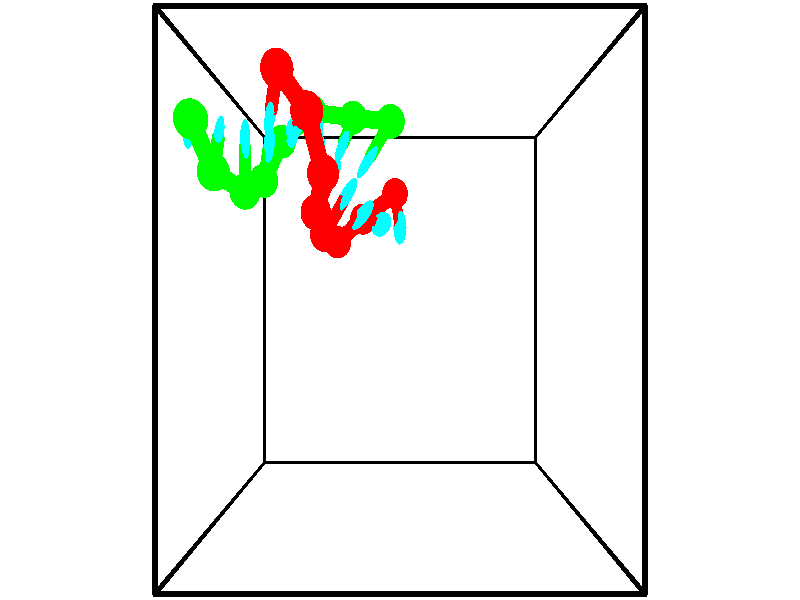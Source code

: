 // switches for output
#declare DRAW_BASES = 1; // possible values are 0, 1; only relevant for DNA ribbons
#declare DRAW_BASES_TYPE = 3; // possible values are 1, 2, 3; only relevant for DNA ribbons
#declare DRAW_FOG = 0; // set to 1 to enable fog

#include "colors.inc"

#include "transforms.inc"
background { rgb <1, 1, 1>}

#default {
   normal{
       ripples 0.25
       frequency 0.20
       turbulence 0.2
       lambda 5
   }
	finish {
		phong 0.1
		phong_size 40.
	}
}

// original window dimensions: 1024x640


// camera settings

camera {
	sky <-0, 1, 0>
	up <-0, 1, 0>
	right 1.6 * <1, 0, 0>
	location <2.5, 2.5, 11.1562>
	look_at <2.5, 2.5, 2.5>
	direction <0, 0, -8.6562>
	angle 67.0682
}


# declare cpy_camera_pos = <2.5, 2.5, 11.1562>;
# if (DRAW_FOG = 1)
fog {
	fog_type 2
	up vnormalize(cpy_camera_pos)
	color rgbt<1,1,1,0.3>
	distance 1e-5
	fog_alt 3e-3
	fog_offset 4
}
# end


// LIGHTS

# declare lum = 6;
global_settings {
	ambient_light rgb lum * <0.05, 0.05, 0.05>
	max_trace_level 15
}# declare cpy_direct_light_amount = 0.25;
light_source
{	1000 * <-1, -1, 1>,
	rgb lum * cpy_direct_light_amount
	parallel
}

light_source
{	1000 * <1, 1, -1>,
	rgb lum * cpy_direct_light_amount
	parallel
}

// strand 0

// nucleotide -1

// particle -1
sphere {
	<2.403664, 4.225173, -0.592798> 0.250000
	pigment { color rgbt <1,0,0,0> }
	no_shadow
}
cylinder {
	<2.457502, 3.889446, -0.382111>,  <2.489805, 3.688010, -0.255698>, 0.100000
	pigment { color rgbt <1,0,0,0> }
	no_shadow
}
cylinder {
	<2.457502, 3.889446, -0.382111>,  <2.403664, 4.225173, -0.592798>, 0.100000
	pigment { color rgbt <1,0,0,0> }
	no_shadow
}

// particle -1
sphere {
	<2.457502, 3.889446, -0.382111> 0.100000
	pigment { color rgbt <1,0,0,0> }
	no_shadow
}
sphere {
	0, 1
	scale<0.080000,0.200000,0.300000>
	matrix <-0.874471, 0.149386, 0.461503,
		-0.466032, -0.522715, -0.713852,
		0.134595, -0.839317, 0.526717,
		2.497881, 3.637651, -0.224095>
	pigment { color rgbt <0,1,1,0> }
	no_shadow
}
cylinder {
	<1.785108, 3.802575, -0.515274>,  <2.403664, 4.225173, -0.592798>, 0.130000
	pigment { color rgbt <1,0,0,0> }
	no_shadow
}

// nucleotide -1

// particle -1
sphere {
	<1.785108, 3.802575, -0.515274> 0.250000
	pigment { color rgbt <1,0,0,0> }
	no_shadow
}
cylinder {
	<1.996765, 3.721725, -0.185631>,  <2.123760, 3.673216, 0.012155>, 0.100000
	pigment { color rgbt <1,0,0,0> }
	no_shadow
}
cylinder {
	<1.996765, 3.721725, -0.185631>,  <1.785108, 3.802575, -0.515274>, 0.100000
	pigment { color rgbt <1,0,0,0> }
	no_shadow
}

// particle -1
sphere {
	<1.996765, 3.721725, -0.185631> 0.100000
	pigment { color rgbt <1,0,0,0> }
	no_shadow
}
sphere {
	0, 1
	scale<0.080000,0.200000,0.300000>
	matrix <-0.750669, 0.341297, 0.565696,
		-0.395606, -0.917966, 0.028867,
		0.529142, -0.202123, 0.824108,
		2.155508, 3.661088, 0.061602>
	pigment { color rgbt <0,1,1,0> }
	no_shadow
}
cylinder {
	<1.341800, 3.393334, -0.052716>,  <1.785108, 3.802575, -0.515274>, 0.130000
	pigment { color rgbt <1,0,0,0> }
	no_shadow
}

// nucleotide -1

// particle -1
sphere {
	<1.341800, 3.393334, -0.052716> 0.250000
	pigment { color rgbt <1,0,0,0> }
	no_shadow
}
cylinder {
	<1.614777, 3.609570, 0.144073>,  <1.778563, 3.739311, 0.262147>, 0.100000
	pigment { color rgbt <1,0,0,0> }
	no_shadow
}
cylinder {
	<1.614777, 3.609570, 0.144073>,  <1.341800, 3.393334, -0.052716>, 0.100000
	pigment { color rgbt <1,0,0,0> }
	no_shadow
}

// particle -1
sphere {
	<1.614777, 3.609570, 0.144073> 0.100000
	pigment { color rgbt <1,0,0,0> }
	no_shadow
}
sphere {
	0, 1
	scale<0.080000,0.200000,0.300000>
	matrix <-0.729983, 0.469633, 0.496558,
		0.037387, -0.698004, 0.715117,
		0.682442, 0.540588, 0.491973,
		1.819509, 3.771746, 0.291665>
	pigment { color rgbt <0,1,1,0> }
	no_shadow
}
cylinder {
	<1.185301, 3.446573, 0.645987>,  <1.341800, 3.393334, -0.052716>, 0.130000
	pigment { color rgbt <1,0,0,0> }
	no_shadow
}

// nucleotide -1

// particle -1
sphere {
	<1.185301, 3.446573, 0.645987> 0.250000
	pigment { color rgbt <1,0,0,0> }
	no_shadow
}
cylinder {
	<1.401621, 3.780903, 0.608177>,  <1.531413, 3.981501, 0.585491>, 0.100000
	pigment { color rgbt <1,0,0,0> }
	no_shadow
}
cylinder {
	<1.401621, 3.780903, 0.608177>,  <1.185301, 3.446573, 0.645987>, 0.100000
	pigment { color rgbt <1,0,0,0> }
	no_shadow
}

// particle -1
sphere {
	<1.401621, 3.780903, 0.608177> 0.100000
	pigment { color rgbt <1,0,0,0> }
	no_shadow
}
sphere {
	0, 1
	scale<0.080000,0.200000,0.300000>
	matrix <-0.712831, 0.515053, 0.476017,
		0.446550, -0.190052, 0.874342,
		0.540801, 0.835823, -0.094522,
		1.563861, 4.031650, 0.579820>
	pigment { color rgbt <0,1,1,0> }
	no_shadow
}
cylinder {
	<1.111658, 3.704751, 1.197690>,  <1.185301, 3.446573, 0.645987>, 0.130000
	pigment { color rgbt <1,0,0,0> }
	no_shadow
}

// nucleotide -1

// particle -1
sphere {
	<1.111658, 3.704751, 1.197690> 0.250000
	pigment { color rgbt <1,0,0,0> }
	no_shadow
}
cylinder {
	<1.232894, 4.027538, 0.994934>,  <1.305636, 4.221211, 0.873281>, 0.100000
	pigment { color rgbt <1,0,0,0> }
	no_shadow
}
cylinder {
	<1.232894, 4.027538, 0.994934>,  <1.111658, 3.704751, 1.197690>, 0.100000
	pigment { color rgbt <1,0,0,0> }
	no_shadow
}

// particle -1
sphere {
	<1.232894, 4.027538, 0.994934> 0.100000
	pigment { color rgbt <1,0,0,0> }
	no_shadow
}
sphere {
	0, 1
	scale<0.080000,0.200000,0.300000>
	matrix <-0.666616, 0.559646, 0.492361,
		0.680999, 0.188670, 0.707562,
		0.303090, 0.806970, -0.506889,
		1.323821, 4.269629, 0.842867>
	pigment { color rgbt <0,1,1,0> }
	no_shadow
}
cylinder {
	<1.292928, 4.154858, 1.688571>,  <1.111658, 3.704751, 1.197690>, 0.130000
	pigment { color rgbt <1,0,0,0> }
	no_shadow
}

// nucleotide -1

// particle -1
sphere {
	<1.292928, 4.154858, 1.688571> 0.250000
	pigment { color rgbt <1,0,0,0> }
	no_shadow
}
cylinder {
	<1.204406, 4.392948, 1.379578>,  <1.151293, 4.535802, 1.194182>, 0.100000
	pigment { color rgbt <1,0,0,0> }
	no_shadow
}
cylinder {
	<1.204406, 4.392948, 1.379578>,  <1.292928, 4.154858, 1.688571>, 0.100000
	pigment { color rgbt <1,0,0,0> }
	no_shadow
}

// particle -1
sphere {
	<1.204406, 4.392948, 1.379578> 0.100000
	pigment { color rgbt <1,0,0,0> }
	no_shadow
}
sphere {
	0, 1
	scale<0.080000,0.200000,0.300000>
	matrix <-0.817051, 0.319282, 0.480090,
		0.532402, 0.737405, 0.415671,
		-0.221305, 0.595225, -0.772484,
		1.138014, 4.571516, 1.147833>
	pigment { color rgbt <0,1,1,0> }
	no_shadow
}
cylinder {
	<1.084115, 4.897229, 1.975242>,  <1.292928, 4.154858, 1.688571>, 0.130000
	pigment { color rgbt <1,0,0,0> }
	no_shadow
}

// nucleotide -1

// particle -1
sphere {
	<1.084115, 4.897229, 1.975242> 0.250000
	pigment { color rgbt <1,0,0,0> }
	no_shadow
}
cylinder {
	<0.940338, 4.883339, 1.602234>,  <0.854072, 4.875005, 1.378429>, 0.100000
	pigment { color rgbt <1,0,0,0> }
	no_shadow
}
cylinder {
	<0.940338, 4.883339, 1.602234>,  <1.084115, 4.897229, 1.975242>, 0.100000
	pigment { color rgbt <1,0,0,0> }
	no_shadow
}

// particle -1
sphere {
	<0.940338, 4.883339, 1.602234> 0.100000
	pigment { color rgbt <1,0,0,0> }
	no_shadow
}
sphere {
	0, 1
	scale<0.080000,0.200000,0.300000>
	matrix <-0.902709, 0.266166, 0.338040,
		0.236468, 0.963301, -0.127018,
		-0.359442, -0.034725, -0.932521,
		0.832505, 4.872921, 1.322478>
	pigment { color rgbt <0,1,1,0> }
	no_shadow
}
cylinder {
	<0.621030, 5.445766, 1.943108>,  <1.084115, 4.897229, 1.975242>, 0.130000
	pigment { color rgbt <1,0,0,0> }
	no_shadow
}

// nucleotide -1

// particle -1
sphere {
	<0.621030, 5.445766, 1.943108> 0.250000
	pigment { color rgbt <1,0,0,0> }
	no_shadow
}
cylinder {
	<0.505726, 5.179680, 1.667603>,  <0.436544, 5.020028, 1.502299>, 0.100000
	pigment { color rgbt <1,0,0,0> }
	no_shadow
}
cylinder {
	<0.505726, 5.179680, 1.667603>,  <0.621030, 5.445766, 1.943108>, 0.100000
	pigment { color rgbt <1,0,0,0> }
	no_shadow
}

// particle -1
sphere {
	<0.505726, 5.179680, 1.667603> 0.100000
	pigment { color rgbt <1,0,0,0> }
	no_shadow
}
sphere {
	0, 1
	scale<0.080000,0.200000,0.300000>
	matrix <-0.951965, 0.276676, 0.131197,
		0.103290, 0.693498, -0.713016,
		-0.288260, -0.665215, -0.688764,
		0.419248, 4.980115, 1.460973>
	pigment { color rgbt <0,1,1,0> }
	no_shadow
}
// strand 1

// nucleotide -1

// particle -1
sphere {
	<-0.632325, 4.756969, 2.120374> 0.250000
	pigment { color rgbt <0,1,0,0> }
	no_shadow
}
cylinder {
	<-0.783838, 4.741310, 1.750511>,  <-0.874746, 4.731915, 1.528593>, 0.100000
	pigment { color rgbt <0,1,0,0> }
	no_shadow
}
cylinder {
	<-0.783838, 4.741310, 1.750511>,  <-0.632325, 4.756969, 2.120374>, 0.100000
	pigment { color rgbt <0,1,0,0> }
	no_shadow
}

// particle -1
sphere {
	<-0.783838, 4.741310, 1.750511> 0.100000
	pigment { color rgbt <0,1,0,0> }
	no_shadow
}
sphere {
	0, 1
	scale<0.080000,0.200000,0.300000>
	matrix <0.925326, 0.002542, -0.379164,
		0.017194, -0.999230, 0.035260,
		-0.378782, -0.039146, -0.924657,
		-0.897473, 4.729566, 1.473114>
	pigment { color rgbt <0,1,1,0> }
	no_shadow
}
cylinder {
	<-0.423628, 4.170933, 1.698308>,  <-0.632325, 4.756969, 2.120374>, 0.130000
	pigment { color rgbt <0,1,0,0> }
	no_shadow
}

// nucleotide -1

// particle -1
sphere {
	<-0.423628, 4.170933, 1.698308> 0.250000
	pigment { color rgbt <0,1,0,0> }
	no_shadow
}
cylinder {
	<-0.441402, 4.503429, 1.476654>,  <-0.452067, 4.702927, 1.343662>, 0.100000
	pigment { color rgbt <0,1,0,0> }
	no_shadow
}
cylinder {
	<-0.441402, 4.503429, 1.476654>,  <-0.423628, 4.170933, 1.698308>, 0.100000
	pigment { color rgbt <0,1,0,0> }
	no_shadow
}

// particle -1
sphere {
	<-0.441402, 4.503429, 1.476654> 0.100000
	pigment { color rgbt <0,1,0,0> }
	no_shadow
}
sphere {
	0, 1
	scale<0.080000,0.200000,0.300000>
	matrix <0.939422, -0.153938, -0.306250,
		-0.339869, -0.534175, -0.774045,
		-0.044436, 0.831241, -0.554134,
		-0.454733, 4.752801, 1.310414>
	pigment { color rgbt <0,1,1,0> }
	no_shadow
}
cylinder {
	<-0.093000, 4.010664, 1.064877>,  <-0.423628, 4.170933, 1.698308>, 0.130000
	pigment { color rgbt <0,1,0,0> }
	no_shadow
}

// nucleotide -1

// particle -1
sphere {
	<-0.093000, 4.010664, 1.064877> 0.250000
	pigment { color rgbt <0,1,0,0> }
	no_shadow
}
cylinder {
	<-0.087721, 4.410236, 1.082588>,  <-0.084554, 4.649980, 1.093215>, 0.100000
	pigment { color rgbt <0,1,0,0> }
	no_shadow
}
cylinder {
	<-0.087721, 4.410236, 1.082588>,  <-0.093000, 4.010664, 1.064877>, 0.100000
	pigment { color rgbt <0,1,0,0> }
	no_shadow
}

// particle -1
sphere {
	<-0.087721, 4.410236, 1.082588> 0.100000
	pigment { color rgbt <0,1,0,0> }
	no_shadow
}
sphere {
	0, 1
	scale<0.080000,0.200000,0.300000>
	matrix <0.922321, 0.004942, -0.386393,
		-0.386199, 0.045937, -0.921271,
		0.013197, 0.998932, 0.044277,
		-0.083762, 4.709916, 1.095871>
	pigment { color rgbt <0,1,1,0> }
	no_shadow
}
cylinder {
	<0.074023, 4.269363, 0.405618>,  <-0.093000, 4.010664, 1.064877>, 0.130000
	pigment { color rgbt <0,1,0,0> }
	no_shadow
}

// nucleotide -1

// particle -1
sphere {
	<0.074023, 4.269363, 0.405618> 0.250000
	pigment { color rgbt <0,1,0,0> }
	no_shadow
}
cylinder {
	<0.192162, 4.516098, 0.697449>,  <0.263045, 4.664139, 0.872547>, 0.100000
	pigment { color rgbt <0,1,0,0> }
	no_shadow
}
cylinder {
	<0.192162, 4.516098, 0.697449>,  <0.074023, 4.269363, 0.405618>, 0.100000
	pigment { color rgbt <0,1,0,0> }
	no_shadow
}

// particle -1
sphere {
	<0.192162, 4.516098, 0.697449> 0.100000
	pigment { color rgbt <0,1,0,0> }
	no_shadow
}
sphere {
	0, 1
	scale<0.080000,0.200000,0.300000>
	matrix <0.914457, 0.038614, -0.402837,
		-0.276657, 0.786144, -0.552666,
		0.295347, 0.616836, 0.729577,
		0.280766, 4.701149, 0.916322>
	pigment { color rgbt <0,1,1,0> }
	no_shadow
}
cylinder {
	<0.346466, 4.908935, 0.141539>,  <0.074023, 4.269363, 0.405618>, 0.130000
	pigment { color rgbt <0,1,0,0> }
	no_shadow
}

// nucleotide -1

// particle -1
sphere {
	<0.346466, 4.908935, 0.141539> 0.250000
	pigment { color rgbt <0,1,0,0> }
	no_shadow
}
cylinder {
	<0.513626, 4.895832, 0.504700>,  <0.613922, 4.887970, 0.722596>, 0.100000
	pigment { color rgbt <0,1,0,0> }
	no_shadow
}
cylinder {
	<0.513626, 4.895832, 0.504700>,  <0.346466, 4.908935, 0.141539>, 0.100000
	pigment { color rgbt <0,1,0,0> }
	no_shadow
}

// particle -1
sphere {
	<0.513626, 4.895832, 0.504700> 0.100000
	pigment { color rgbt <0,1,0,0> }
	no_shadow
}
sphere {
	0, 1
	scale<0.080000,0.200000,0.300000>
	matrix <0.906189, 0.086163, -0.414003,
		-0.064666, 0.995742, 0.065691,
		0.417900, -0.032757, 0.907902,
		0.638996, 4.886005, 0.777070>
	pigment { color rgbt <0,1,1,0> }
	no_shadow
}
cylinder {
	<0.912869, 5.355667, 0.137279>,  <0.346466, 4.908935, 0.141539>, 0.130000
	pigment { color rgbt <0,1,0,0> }
	no_shadow
}

// nucleotide -1

// particle -1
sphere {
	<0.912869, 5.355667, 0.137279> 0.250000
	pigment { color rgbt <0,1,0,0> }
	no_shadow
}
cylinder {
	<1.002979, 5.120415, 0.447983>,  <1.057045, 4.979263, 0.634405>, 0.100000
	pigment { color rgbt <0,1,0,0> }
	no_shadow
}
cylinder {
	<1.002979, 5.120415, 0.447983>,  <0.912869, 5.355667, 0.137279>, 0.100000
	pigment { color rgbt <0,1,0,0> }
	no_shadow
}

// particle -1
sphere {
	<1.002979, 5.120415, 0.447983> 0.100000
	pigment { color rgbt <0,1,0,0> }
	no_shadow
}
sphere {
	0, 1
	scale<0.080000,0.200000,0.300000>
	matrix <0.917212, -0.140863, -0.372665,
		0.328592, 0.796405, 0.507708,
		0.225275, -0.588130, 0.776758,
		1.070562, 4.943975, 0.681010>
	pigment { color rgbt <0,1,1,0> }
	no_shadow
}
cylinder {
	<1.645786, 5.267377, 0.156127>,  <0.912869, 5.355667, 0.137279>, 0.130000
	pigment { color rgbt <0,1,0,0> }
	no_shadow
}

// nucleotide -1

// particle -1
sphere {
	<1.645786, 5.267377, 0.156127> 0.250000
	pigment { color rgbt <0,1,0,0> }
	no_shadow
}
cylinder {
	<1.555674, 4.967510, 0.405045>,  <1.501606, 4.787590, 0.554395>, 0.100000
	pigment { color rgbt <0,1,0,0> }
	no_shadow
}
cylinder {
	<1.555674, 4.967510, 0.405045>,  <1.645786, 5.267377, 0.156127>, 0.100000
	pigment { color rgbt <0,1,0,0> }
	no_shadow
}

// particle -1
sphere {
	<1.555674, 4.967510, 0.405045> 0.100000
	pigment { color rgbt <0,1,0,0> }
	no_shadow
}
sphere {
	0, 1
	scale<0.080000,0.200000,0.300000>
	matrix <0.896929, -0.409008, -0.168022,
		0.380484, 0.520300, 0.764539,
		-0.225281, -0.749667, 0.622293,
		1.488089, 4.742610, 0.591732>
	pigment { color rgbt <0,1,1,0> }
	no_shadow
}
cylinder {
	<2.333116, 5.104984, 0.582592>,  <1.645786, 5.267377, 0.156127>, 0.130000
	pigment { color rgbt <0,1,0,0> }
	no_shadow
}

// nucleotide -1

// particle -1
sphere {
	<2.333116, 5.104984, 0.582592> 0.250000
	pigment { color rgbt <0,1,0,0> }
	no_shadow
}
cylinder {
	<2.102835, 4.778408, 0.564735>,  <1.964666, 4.582463, 0.554021>, 0.100000
	pigment { color rgbt <0,1,0,0> }
	no_shadow
}
cylinder {
	<2.102835, 4.778408, 0.564735>,  <2.333116, 5.104984, 0.582592>, 0.100000
	pigment { color rgbt <0,1,0,0> }
	no_shadow
}

// particle -1
sphere {
	<2.102835, 4.778408, 0.564735> 0.100000
	pigment { color rgbt <0,1,0,0> }
	no_shadow
}
sphere {
	0, 1
	scale<0.080000,0.200000,0.300000>
	matrix <0.789547, -0.540888, -0.289923,
		0.212559, -0.202156, 0.956008,
		-0.575703, -0.816439, -0.044642,
		1.930124, 4.533476, 0.551343>
	pigment { color rgbt <0,1,1,0> }
	no_shadow
}
// box output
cylinder {
	<0.000000, 0.000000, 0.000000>,  <5.000000, 0.000000, 0.000000>, 0.025000
	pigment { color rgbt <0,0,0,0> }
	no_shadow
}
cylinder {
	<0.000000, 0.000000, 0.000000>,  <0.000000, 5.000000, 0.000000>, 0.025000
	pigment { color rgbt <0,0,0,0> }
	no_shadow
}
cylinder {
	<0.000000, 0.000000, 0.000000>,  <0.000000, 0.000000, 5.000000>, 0.025000
	pigment { color rgbt <0,0,0,0> }
	no_shadow
}
cylinder {
	<5.000000, 5.000000, 5.000000>,  <0.000000, 5.000000, 5.000000>, 0.025000
	pigment { color rgbt <0,0,0,0> }
	no_shadow
}
cylinder {
	<5.000000, 5.000000, 5.000000>,  <5.000000, 0.000000, 5.000000>, 0.025000
	pigment { color rgbt <0,0,0,0> }
	no_shadow
}
cylinder {
	<5.000000, 5.000000, 5.000000>,  <5.000000, 5.000000, 0.000000>, 0.025000
	pigment { color rgbt <0,0,0,0> }
	no_shadow
}
cylinder {
	<0.000000, 0.000000, 5.000000>,  <0.000000, 5.000000, 5.000000>, 0.025000
	pigment { color rgbt <0,0,0,0> }
	no_shadow
}
cylinder {
	<0.000000, 0.000000, 5.000000>,  <5.000000, 0.000000, 5.000000>, 0.025000
	pigment { color rgbt <0,0,0,0> }
	no_shadow
}
cylinder {
	<5.000000, 5.000000, 0.000000>,  <0.000000, 5.000000, 0.000000>, 0.025000
	pigment { color rgbt <0,0,0,0> }
	no_shadow
}
cylinder {
	<5.000000, 5.000000, 0.000000>,  <5.000000, 0.000000, 0.000000>, 0.025000
	pigment { color rgbt <0,0,0,0> }
	no_shadow
}
cylinder {
	<5.000000, 0.000000, 5.000000>,  <5.000000, 0.000000, 0.000000>, 0.025000
	pigment { color rgbt <0,0,0,0> }
	no_shadow
}
cylinder {
	<0.000000, 5.000000, 0.000000>,  <0.000000, 5.000000, 5.000000>, 0.025000
	pigment { color rgbt <0,0,0,0> }
	no_shadow
}
// end of box output
